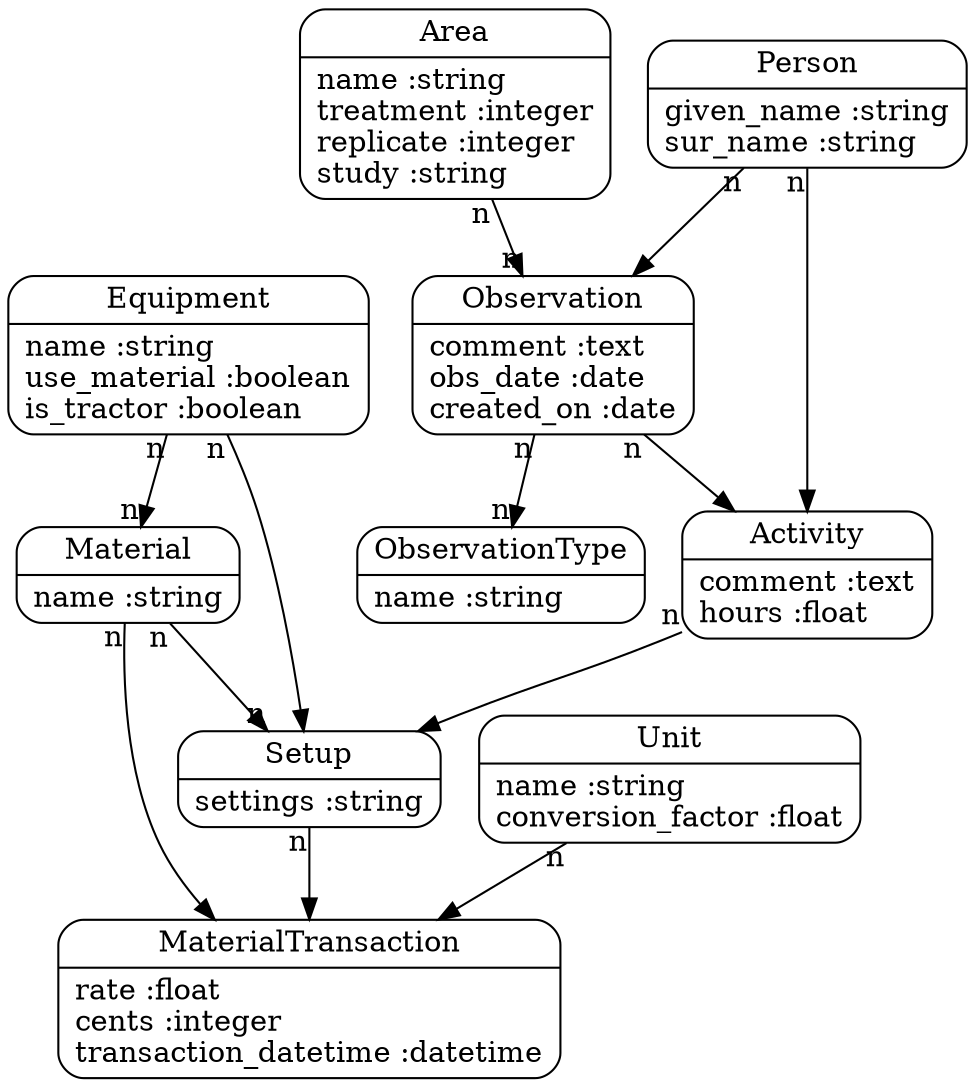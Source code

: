 digraph models_diagram {
	graph[overlap=false, splines=true]
	"Activity" [shape=Mrecord, label="{Activity|comment :text\lhours :float\l}"]
	"Area" [shape=Mrecord, label="{Area|name :string\ltreatment :integer\lreplicate :integer\lstudy :string\l}"]
	"Equipment" [shape=Mrecord, label="{Equipment|name :string\luse_material :boolean\lis_tractor :boolean\l}"]
	"Material" [shape=Mrecord, label="{Material|name :string\l}"]
	"MaterialTransaction" [shape=Mrecord, label="{MaterialTransaction|rate :float\lcents :integer\ltransaction_datetime :datetime\l}"]
	"Observation" [shape=Mrecord, label="{Observation|comment :text\lobs_date :date\lcreated_on :date\l}"]
	"ObservationType" [shape=Mrecord, label="{ObservationType|name :string\l}"]
	"Person" [shape=Mrecord, label="{Person|given_name :string\lsur_name :string\l}"]
	"Setup" [shape=Mrecord, label="{Setup|settings :string\l}"]
	"Unit" [shape=Mrecord, label="{Unit|name :string\lconversion_factor :float\l}"]
	"Activity" -> "Setup" [taillabel="n"]
	"Area" -> "Observation" [taillabel="n", headlabel="n", arrowtail="normal"]
	"Equipment" -> "Material" [taillabel="n", headlabel="n", arrowtail="normal"]
	"Equipment" -> "Setup" [taillabel="n"]
	"Material" -> "MaterialTransaction" [taillabel="n"]
	"Material" -> "Setup" [taillabel="n", headlabel="n", arrowtail="normal"]
	"Observation" -> "ObservationType" [taillabel="n", headlabel="n", arrowtail="normal"]
	"Observation" -> "Activity" [taillabel="n"]
	"Person" -> "Observation" [taillabel="n"]
	"Person" -> "Activity" [taillabel="n"]
	"Setup" -> "MaterialTransaction" [taillabel="n"]
	"Unit" -> "MaterialTransaction" [taillabel="n"]
}
